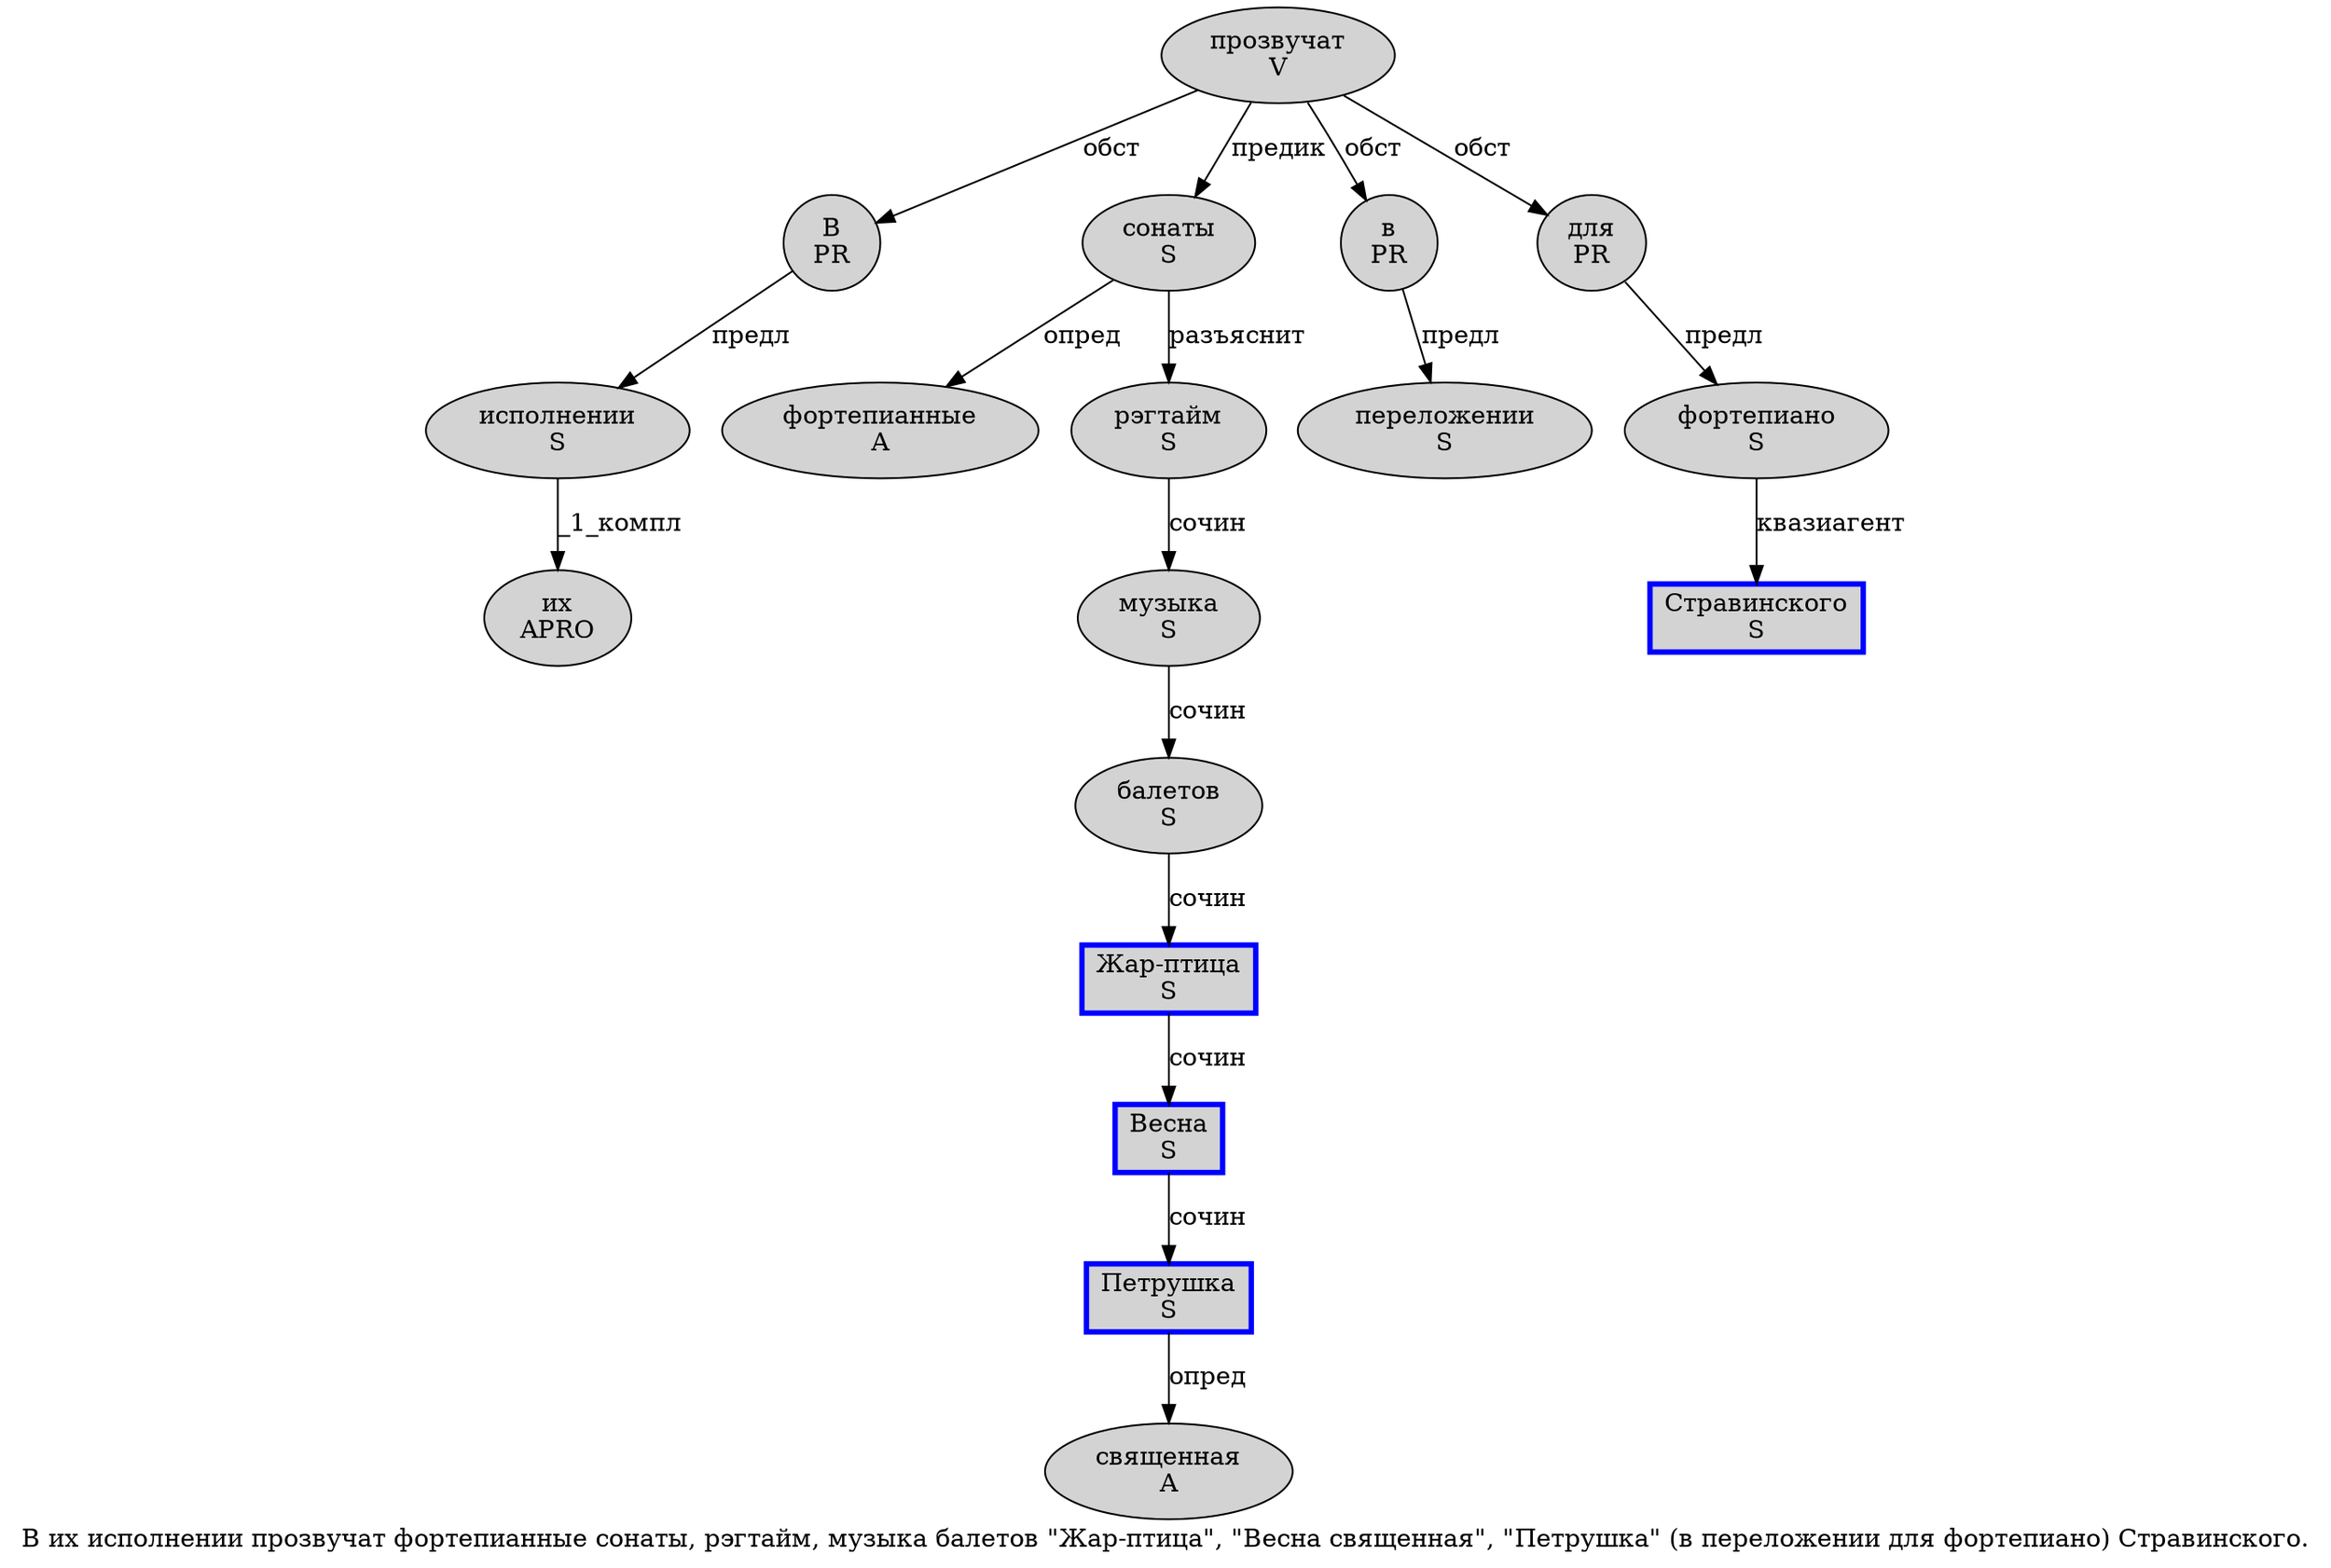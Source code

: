 digraph SENTENCE_987 {
	graph [label="В их исполнении прозвучат фортепианные сонаты, рэгтайм, музыка балетов \"Жар-птица\", \"Весна священная\", \"Петрушка\" (в переложении для фортепиано) Стравинского."]
	node [style=filled]
		0 [label="В
PR" color="" fillcolor=lightgray penwidth=1 shape=ellipse]
		1 [label="их
APRO" color="" fillcolor=lightgray penwidth=1 shape=ellipse]
		2 [label="исполнении
S" color="" fillcolor=lightgray penwidth=1 shape=ellipse]
		3 [label="прозвучат
V" color="" fillcolor=lightgray penwidth=1 shape=ellipse]
		4 [label="фортепианные
A" color="" fillcolor=lightgray penwidth=1 shape=ellipse]
		5 [label="сонаты
S" color="" fillcolor=lightgray penwidth=1 shape=ellipse]
		7 [label="рэгтайм
S" color="" fillcolor=lightgray penwidth=1 shape=ellipse]
		9 [label="музыка
S" color="" fillcolor=lightgray penwidth=1 shape=ellipse]
		10 [label="балетов
S" color="" fillcolor=lightgray penwidth=1 shape=ellipse]
		12 [label="Жар-птица
S" color=blue fillcolor=lightgray penwidth=3 shape=box]
		16 [label="Весна
S" color=blue fillcolor=lightgray penwidth=3 shape=box]
		17 [label="священная
A" color="" fillcolor=lightgray penwidth=1 shape=ellipse]
		21 [label="Петрушка
S" color=blue fillcolor=lightgray penwidth=3 shape=box]
		24 [label="в
PR" color="" fillcolor=lightgray penwidth=1 shape=ellipse]
		25 [label="переложении
S" color="" fillcolor=lightgray penwidth=1 shape=ellipse]
		26 [label="для
PR" color="" fillcolor=lightgray penwidth=1 shape=ellipse]
		27 [label="фортепиано
S" color="" fillcolor=lightgray penwidth=1 shape=ellipse]
		29 [label="Стравинского
S" color=blue fillcolor=lightgray penwidth=3 shape=box]
			21 -> 17 [label="опред"]
			7 -> 9 [label="сочин"]
			16 -> 21 [label="сочин"]
			2 -> 1 [label="_1_компл"]
			5 -> 4 [label="опред"]
			5 -> 7 [label="разъяснит"]
			9 -> 10 [label="сочин"]
			26 -> 27 [label="предл"]
			0 -> 2 [label="предл"]
			10 -> 12 [label="сочин"]
			3 -> 0 [label="обст"]
			3 -> 5 [label="предик"]
			3 -> 24 [label="обст"]
			3 -> 26 [label="обст"]
			27 -> 29 [label="квазиагент"]
			12 -> 16 [label="сочин"]
			24 -> 25 [label="предл"]
}